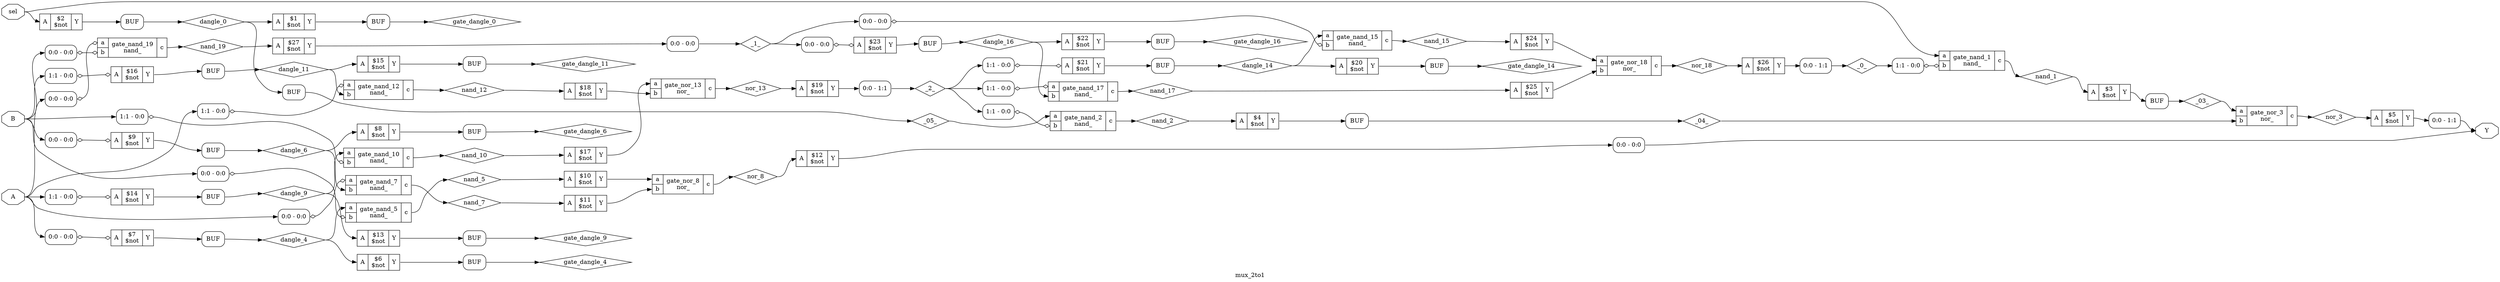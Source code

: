 digraph "mux_2to1" {
label="mux_2to1";
rankdir="LR";
remincross=true;
n29 [ shape=diamond, label="nand_19", color="black", fontcolor="black" ];
n30 [ shape=diamond, label="nor_18", color="black", fontcolor="black" ];
n31 [ shape=diamond, label="nand_17", color="black", fontcolor="black" ];
n32 [ shape=diamond, label="dangle_16", color="black", fontcolor="black" ];
n33 [ shape=diamond, label="gate_dangle_16", color="black", fontcolor="black" ];
n34 [ shape=diamond, label="nand_15", color="black", fontcolor="black" ];
n35 [ shape=diamond, label="dangle_14", color="black", fontcolor="black" ];
n36 [ shape=diamond, label="gate_dangle_14", color="black", fontcolor="black" ];
n37 [ shape=diamond, label="nor_13", color="black", fontcolor="black" ];
n38 [ shape=diamond, label="nand_12", color="black", fontcolor="black" ];
n39 [ shape=diamond, label="dangle_11", color="black", fontcolor="black" ];
n40 [ shape=diamond, label="gate_dangle_11", color="black", fontcolor="black" ];
n41 [ shape=diamond, label="nand_10", color="black", fontcolor="black" ];
n42 [ shape=diamond, label="dangle_9", color="black", fontcolor="black" ];
n43 [ shape=diamond, label="gate_dangle_9", color="black", fontcolor="black" ];
n44 [ shape=diamond, label="nor_8", color="black", fontcolor="black" ];
n45 [ shape=diamond, label="nand_7", color="black", fontcolor="black" ];
n46 [ shape=diamond, label="dangle_6", color="black", fontcolor="black" ];
n47 [ shape=diamond, label="gate_dangle_6", color="black", fontcolor="black" ];
n48 [ shape=diamond, label="nand_5", color="black", fontcolor="black" ];
n49 [ shape=diamond, label="dangle_4", color="black", fontcolor="black" ];
n50 [ shape=diamond, label="gate_dangle_4", color="black", fontcolor="black" ];
n51 [ shape=diamond, label="nor_3", color="black", fontcolor="black" ];
n52 [ shape=diamond, label="nand_2", color="black", fontcolor="black" ];
n53 [ shape=diamond, label="nand_1", color="black", fontcolor="black" ];
n54 [ shape=diamond, label="dangle_0", color="black", fontcolor="black" ];
n55 [ shape=diamond, label="gate_dangle_0", color="black", fontcolor="black" ];
n56 [ shape=octagon, label="sel", color="black", fontcolor="black" ];
n57 [ shape=diamond, label="_2_", color="black", fontcolor="black" ];
n58 [ shape=diamond, label="_1_", color="black", fontcolor="black" ];
n59 [ shape=diamond, label="_0_", color="black", fontcolor="black" ];
n60 [ shape=octagon, label="Y", color="black", fontcolor="black" ];
n61 [ shape=octagon, label="B", color="black", fontcolor="black" ];
n62 [ shape=octagon, label="A", color="black", fontcolor="black" ];
n63 [ shape=diamond, label="_05_", color="black", fontcolor="black" ];
n64 [ shape=diamond, label="_04_", color="black", fontcolor="black" ];
n65 [ shape=diamond, label="_03_", color="black", fontcolor="black" ];
{ rank="source"; n56; n61; n62;}
{ rank="sink"; n60;}
c66 [ shape=record, label="{{<p62> A}|$27\n$not|{<p60> Y}}" ];
c70 [ shape=record, label="{{<p67> a|<p68> b}|gate_nand_19\nnand_|{<p69> c}}" ];
x0 [ shape=record, style=rounded, label="<s0> 0:0 - 0:0 " ];
x0:e -> c70:p68:w [arrowhead=odiamond, arrowtail=odiamond, dir=both, color="black", label=""];
x1 [ shape=record, style=rounded, label="<s0> 0:0 - 0:0 " ];
x1:e -> c70:p67:w [arrowhead=odiamond, arrowtail=odiamond, dir=both, color="black", label=""];
c71 [ shape=record, label="{{<p62> A}|$26\n$not|{<p60> Y}}" ];
c72 [ shape=record, label="{{<p62> A}|$25\n$not|{<p60> Y}}" ];
c73 [ shape=record, label="{{<p62> A}|$24\n$not|{<p60> Y}}" ];
c74 [ shape=record, label="{{<p67> a|<p68> b}|gate_nor_18\nnor_|{<p69> c}}" ];
c75 [ shape=record, label="{{<p67> a|<p68> b}|gate_nand_17\nnand_|{<p69> c}}" ];
x2 [ shape=record, style=rounded, label="<s0> 1:1 - 0:0 " ];
x2:e -> c75:p67:w [arrowhead=odiamond, arrowtail=odiamond, dir=both, color="black", label=""];
c76 [ shape=record, label="{{<p62> A}|$23\n$not|{<p60> Y}}" ];
x3 [ shape=record, style=rounded, label="<s0> 0:0 - 0:0 " ];
x3:e -> c76:p62:w [arrowhead=odiamond, arrowtail=odiamond, dir=both, color="black", label=""];
c77 [ shape=record, label="{{<p62> A}|$22\n$not|{<p60> Y}}" ];
c78 [ shape=record, label="{{<p67> a|<p68> b}|gate_nand_15\nnand_|{<p69> c}}" ];
x4 [ shape=record, style=rounded, label="<s0> 0:0 - 0:0 " ];
x4:e -> c78:p68:w [arrowhead=odiamond, arrowtail=odiamond, dir=both, color="black", label=""];
c79 [ shape=record, label="{{<p62> A}|$21\n$not|{<p60> Y}}" ];
x5 [ shape=record, style=rounded, label="<s0> 1:1 - 0:0 " ];
x5:e -> c79:p62:w [arrowhead=odiamond, arrowtail=odiamond, dir=both, color="black", label=""];
c80 [ shape=record, label="{{<p62> A}|$20\n$not|{<p60> Y}}" ];
c81 [ shape=record, label="{{<p62> A}|$19\n$not|{<p60> Y}}" ];
c82 [ shape=record, label="{{<p62> A}|$18\n$not|{<p60> Y}}" ];
c83 [ shape=record, label="{{<p62> A}|$17\n$not|{<p60> Y}}" ];
c84 [ shape=record, label="{{<p67> a|<p68> b}|gate_nor_13\nnor_|{<p69> c}}" ];
c85 [ shape=record, label="{{<p67> a|<p68> b}|gate_nand_12\nnand_|{<p69> c}}" ];
x6 [ shape=record, style=rounded, label="<s0> 1:1 - 0:0 " ];
x6:e -> c85:p67:w [arrowhead=odiamond, arrowtail=odiamond, dir=both, color="black", label=""];
c86 [ shape=record, label="{{<p62> A}|$16\n$not|{<p60> Y}}" ];
x7 [ shape=record, style=rounded, label="<s0> 1:1 - 0:0 " ];
x7:e -> c86:p62:w [arrowhead=odiamond, arrowtail=odiamond, dir=both, color="black", label=""];
c87 [ shape=record, label="{{<p62> A}|$15\n$not|{<p60> Y}}" ];
c88 [ shape=record, label="{{<p67> a|<p68> b}|gate_nand_10\nnand_|{<p69> c}}" ];
x8 [ shape=record, style=rounded, label="<s0> 1:1 - 0:0 " ];
x8:e -> c88:p68:w [arrowhead=odiamond, arrowtail=odiamond, dir=both, color="black", label=""];
c89 [ shape=record, label="{{<p62> A}|$14\n$not|{<p60> Y}}" ];
x9 [ shape=record, style=rounded, label="<s0> 1:1 - 0:0 " ];
x9:e -> c89:p62:w [arrowhead=odiamond, arrowtail=odiamond, dir=both, color="black", label=""];
c90 [ shape=record, label="{{<p62> A}|$13\n$not|{<p60> Y}}" ];
c91 [ shape=record, label="{{<p62> A}|$12\n$not|{<p60> Y}}" ];
c92 [ shape=record, label="{{<p62> A}|$11\n$not|{<p60> Y}}" ];
c93 [ shape=record, label="{{<p62> A}|$10\n$not|{<p60> Y}}" ];
c94 [ shape=record, label="{{<p67> a|<p68> b}|gate_nor_8\nnor_|{<p69> c}}" ];
c95 [ shape=record, label="{{<p67> a|<p68> b}|gate_nand_7\nnand_|{<p69> c}}" ];
x10 [ shape=record, style=rounded, label="<s0> 0:0 - 0:0 " ];
x10:e -> c95:p67:w [arrowhead=odiamond, arrowtail=odiamond, dir=both, color="black", label=""];
c96 [ shape=record, label="{{<p62> A}|$9\n$not|{<p60> Y}}" ];
x11 [ shape=record, style=rounded, label="<s0> 0:0 - 0:0 " ];
x11:e -> c96:p62:w [arrowhead=odiamond, arrowtail=odiamond, dir=both, color="black", label=""];
c97 [ shape=record, label="{{<p62> A}|$8\n$not|{<p60> Y}}" ];
c98 [ shape=record, label="{{<p67> a|<p68> b}|gate_nand_5\nnand_|{<p69> c}}" ];
x12 [ shape=record, style=rounded, label="<s0> 0:0 - 0:0 " ];
x12:e -> c98:p68:w [arrowhead=odiamond, arrowtail=odiamond, dir=both, color="black", label=""];
c99 [ shape=record, label="{{<p62> A}|$7\n$not|{<p60> Y}}" ];
x13 [ shape=record, style=rounded, label="<s0> 0:0 - 0:0 " ];
x13:e -> c99:p62:w [arrowhead=odiamond, arrowtail=odiamond, dir=both, color="black", label=""];
c100 [ shape=record, label="{{<p62> A}|$6\n$not|{<p60> Y}}" ];
c101 [ shape=record, label="{{<p62> A}|$5\n$not|{<p60> Y}}" ];
c102 [ shape=record, label="{{<p67> a|<p68> b}|gate_nor_3\nnor_|{<p69> c}}" ];
c103 [ shape=record, label="{{<p62> A}|$4\n$not|{<p60> Y}}" ];
c104 [ shape=record, label="{{<p67> a|<p68> b}|gate_nand_2\nnand_|{<p69> c}}" ];
x14 [ shape=record, style=rounded, label="<s0> 1:1 - 0:0 " ];
x14:e -> c104:p68:w [arrowhead=odiamond, arrowtail=odiamond, dir=both, color="black", label=""];
c105 [ shape=record, label="{{<p62> A}|$3\n$not|{<p60> Y}}" ];
c106 [ shape=record, label="{{<p67> a|<p68> b}|gate_nand_1\nnand_|{<p69> c}}" ];
x15 [ shape=record, style=rounded, label="<s0> 1:1 - 0:0 " ];
x15:e -> c106:p68:w [arrowhead=odiamond, arrowtail=odiamond, dir=both, color="black", label=""];
c107 [ shape=record, label="{{<p62> A}|$2\n$not|{<p60> Y}}" ];
c108 [ shape=record, label="{{<p62> A}|$1\n$not|{<p60> Y}}" ];
x16 [shape=box, style=rounded, label="BUF"];
x17 [shape=box, style=rounded, label="BUF"];
x18 [shape=box, style=rounded, label="BUF"];
x19 [shape=box, style=rounded, label="BUF"];
x20 [shape=box, style=rounded, label="BUF"];
x21 [ shape=record, style=rounded, label="<s0> 0:0 - 1:1 " ];
x22 [shape=box, style=rounded, label="BUF"];
x23 [shape=box, style=rounded, label="BUF"];
x24 [shape=box, style=rounded, label="BUF"];
x25 [shape=box, style=rounded, label="BUF"];
x26 [ shape=record, style=rounded, label="<s0> 0:0 - 0:0 " ];
x27 [shape=box, style=rounded, label="BUF"];
x28 [shape=box, style=rounded, label="BUF"];
x29 [shape=box, style=rounded, label="BUF"];
x30 [shape=box, style=rounded, label="BUF"];
x31 [ shape=record, style=rounded, label="<s0> 0:0 - 1:1 " ];
x32 [shape=box, style=rounded, label="BUF"];
x33 [shape=box, style=rounded, label="BUF"];
x34 [shape=box, style=rounded, label="BUF"];
x35 [shape=box, style=rounded, label="BUF"];
x36 [ shape=record, style=rounded, label="<s0> 0:0 - 1:1 " ];
x37 [ shape=record, style=rounded, label="<s0> 0:0 - 0:0 " ];
c81:p60:e -> x31:w [color="black", label=""];
c82:p60:e -> c84:p68:w [color="black", label=""];
c83:p60:e -> c84:p67:w [color="black", label=""];
c86:p60:e -> x30:w:w [color="black", label=""];
c87:p60:e -> x29:w:w [color="black", label=""];
c89:p60:e -> x28:w:w [color="black", label=""];
c90:p60:e -> x27:w:w [color="black", label=""];
c91:p60:e -> x26:w [color="black", label=""];
c92:p60:e -> c94:p68:w [color="black", label=""];
c93:p60:e -> c94:p67:w [color="black", label=""];
c66:p60:e -> x37:w [color="black", label=""];
c96:p60:e -> x25:w:w [color="black", label=""];
c97:p60:e -> x24:w:w [color="black", label=""];
c99:p60:e -> x23:w:w [color="black", label=""];
c100:p60:e -> x22:w:w [color="black", label=""];
c101:p60:e -> x21:w [color="black", label=""];
c103:p60:e -> x20:w:w [color="black", label=""];
c105:p60:e -> x19:w:w [color="black", label=""];
c107:p60:e -> x17:w:w [color="black", label=""];
c108:p60:e -> x16:w:w [color="black", label=""];
c70:p69:e -> n29:w [color="black", label=""];
n29:e -> c66:p62:w [color="black", label=""];
c71:p60:e -> x36:w [color="black", label=""];
c74:p69:e -> n30:w [color="black", label=""];
n30:e -> c71:p62:w [color="black", label=""];
c75:p69:e -> n31:w [color="black", label=""];
n31:e -> c72:p62:w [color="black", label=""];
x35:e:e -> n32:w [color="black", label=""];
n32:e -> c75:p68:w [color="black", label=""];
n32:e -> c77:p62:w [color="black", label=""];
x34:e:e -> n33:w [color="black", label=""];
c78:p69:e -> n34:w [color="black", label=""];
n34:e -> c73:p62:w [color="black", label=""];
x33:e:e -> n35:w [color="black", label=""];
n35:e -> c78:p67:w [color="black", label=""];
n35:e -> c80:p62:w [color="black", label=""];
x32:e:e -> n36:w [color="black", label=""];
c84:p69:e -> n37:w [color="black", label=""];
n37:e -> c81:p62:w [color="black", label=""];
c85:p69:e -> n38:w [color="black", label=""];
n38:e -> c82:p62:w [color="black", label=""];
x30:e:e -> n39:w [color="black", label=""];
n39:e -> c85:p68:w [color="black", label=""];
n39:e -> c87:p62:w [color="black", label=""];
c72:p60:e -> c74:p68:w [color="black", label=""];
x29:e:e -> n40:w [color="black", label=""];
c88:p69:e -> n41:w [color="black", label=""];
n41:e -> c83:p62:w [color="black", label=""];
x28:e:e -> n42:w [color="black", label=""];
n42:e -> c88:p67:w [color="black", label=""];
n42:e -> c90:p62:w [color="black", label=""];
x27:e:e -> n43:w [color="black", label=""];
c94:p69:e -> n44:w [color="black", label=""];
n44:e -> c91:p62:w [color="black", label=""];
c95:p69:e -> n45:w [color="black", label=""];
n45:e -> c92:p62:w [color="black", label=""];
x25:e:e -> n46:w [color="black", label=""];
n46:e -> c95:p68:w [color="black", label=""];
n46:e -> c97:p62:w [color="black", label=""];
x24:e:e -> n47:w [color="black", label=""];
c98:p69:e -> n48:w [color="black", label=""];
n48:e -> c93:p62:w [color="black", label=""];
x23:e:e -> n49:w [color="black", label=""];
n49:e -> c100:p62:w [color="black", label=""];
n49:e -> c98:p67:w [color="black", label=""];
c73:p60:e -> c74:p67:w [color="black", label=""];
x22:e:e -> n50:w [color="black", label=""];
c102:p69:e -> n51:w [color="black", label=""];
n51:e -> c101:p62:w [color="black", label=""];
c104:p69:e -> n52:w [color="black", label=""];
n52:e -> c103:p62:w [color="black", label=""];
c106:p69:e -> n53:w [color="black", label=""];
n53:e -> c105:p62:w [color="black", label=""];
x17:e:e -> n54:w [color="black", label=""];
n54:e -> c108:p62:w [color="black", label=""];
n54:e -> x18:w:w [color="black", label=""];
x16:e:e -> n55:w [color="black", label=""];
n56:e -> c106:p67:w [color="black", label=""];
n56:e -> c107:p62:w [color="black", label=""];
x31:s0:e -> n57:w [color="black", label=""];
n57:e -> x14:s0:w [color="black", label=""];
n57:e -> x2:s0:w [color="black", label=""];
n57:e -> x5:s0:w [color="black", label=""];
x37:s0:e -> n58:w [color="black", label=""];
n58:e -> x3:s0:w [color="black", label=""];
n58:e -> x4:s0:w [color="black", label=""];
x36:s0:e -> n59:w [color="black", label=""];
n59:e -> x15:s0:w [color="black", label=""];
c76:p60:e -> x35:w:w [color="black", label=""];
x21:s0:e -> n60:w [color="black", label=""];
x26:s0:e -> n60:w [color="black", label=""];
n61:e -> x0:s0:w [color="black", label=""];
n61:e -> x11:s0:w [color="black", label=""];
n61:e -> x12:s0:w [color="black", label=""];
n61:e -> x7:s0:w [color="black", label=""];
n61:e -> x8:s0:w [color="black", label=""];
n62:e -> x10:s0:w [color="black", label=""];
n62:e -> x13:s0:w [color="black", label=""];
n62:e -> x1:s0:w [color="black", label=""];
n62:e -> x6:s0:w [color="black", label=""];
n62:e -> x9:s0:w [color="black", label=""];
x18:e:e -> n63:w [color="black", label=""];
n63:e -> c104:p67:w [color="black", label=""];
x20:e:e -> n64:w [color="black", label=""];
n64:e -> c102:p68:w [color="black", label=""];
x19:e:e -> n65:w [color="black", label=""];
n65:e -> c102:p67:w [color="black", label=""];
c77:p60:e -> x34:w:w [color="black", label=""];
c79:p60:e -> x33:w:w [color="black", label=""];
c80:p60:e -> x32:w:w [color="black", label=""];
}
